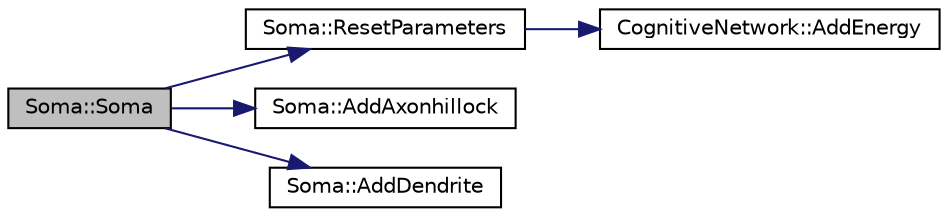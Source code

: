 digraph "Soma::Soma"
{
  edge [fontname="Helvetica",fontsize="10",labelfontname="Helvetica",labelfontsize="10"];
  node [fontname="Helvetica",fontsize="10",shape=record];
  rankdir="LR";
  Node1 [label="Soma::Soma",height=0.2,width=0.4,color="black", fillcolor="grey75", style="filled", fontcolor="black"];
  Node1 -> Node2 [color="midnightblue",fontsize="10",style="solid"];
  Node2 [label="Soma::ResetParameters",height=0.2,width=0.4,color="black", fillcolor="white", style="filled",URL="$class_soma.html#a885c84acc8a4b7ae62d752677db5f754"];
  Node2 -> Node3 [color="midnightblue",fontsize="10",style="solid"];
  Node3 [label="CognitiveNetwork::AddEnergy",height=0.2,width=0.4,color="black", fillcolor="white", style="filled",URL="$class_cognitive_network.html#a288a367a774ca70438504c4d9ac5af62"];
  Node1 -> Node4 [color="midnightblue",fontsize="10",style="solid"];
  Node4 [label="Soma::AddAxonhillock",height=0.2,width=0.4,color="black", fillcolor="white", style="filled",URL="$class_soma.html#a4bc227f71628fc9053f4d01b4993e5b7"];
  Node1 -> Node5 [color="midnightblue",fontsize="10",style="solid"];
  Node5 [label="Soma::AddDendrite",height=0.2,width=0.4,color="black", fillcolor="white", style="filled",URL="$class_soma.html#a7d5d00b269aba4045127bc507a97fa30"];
}
